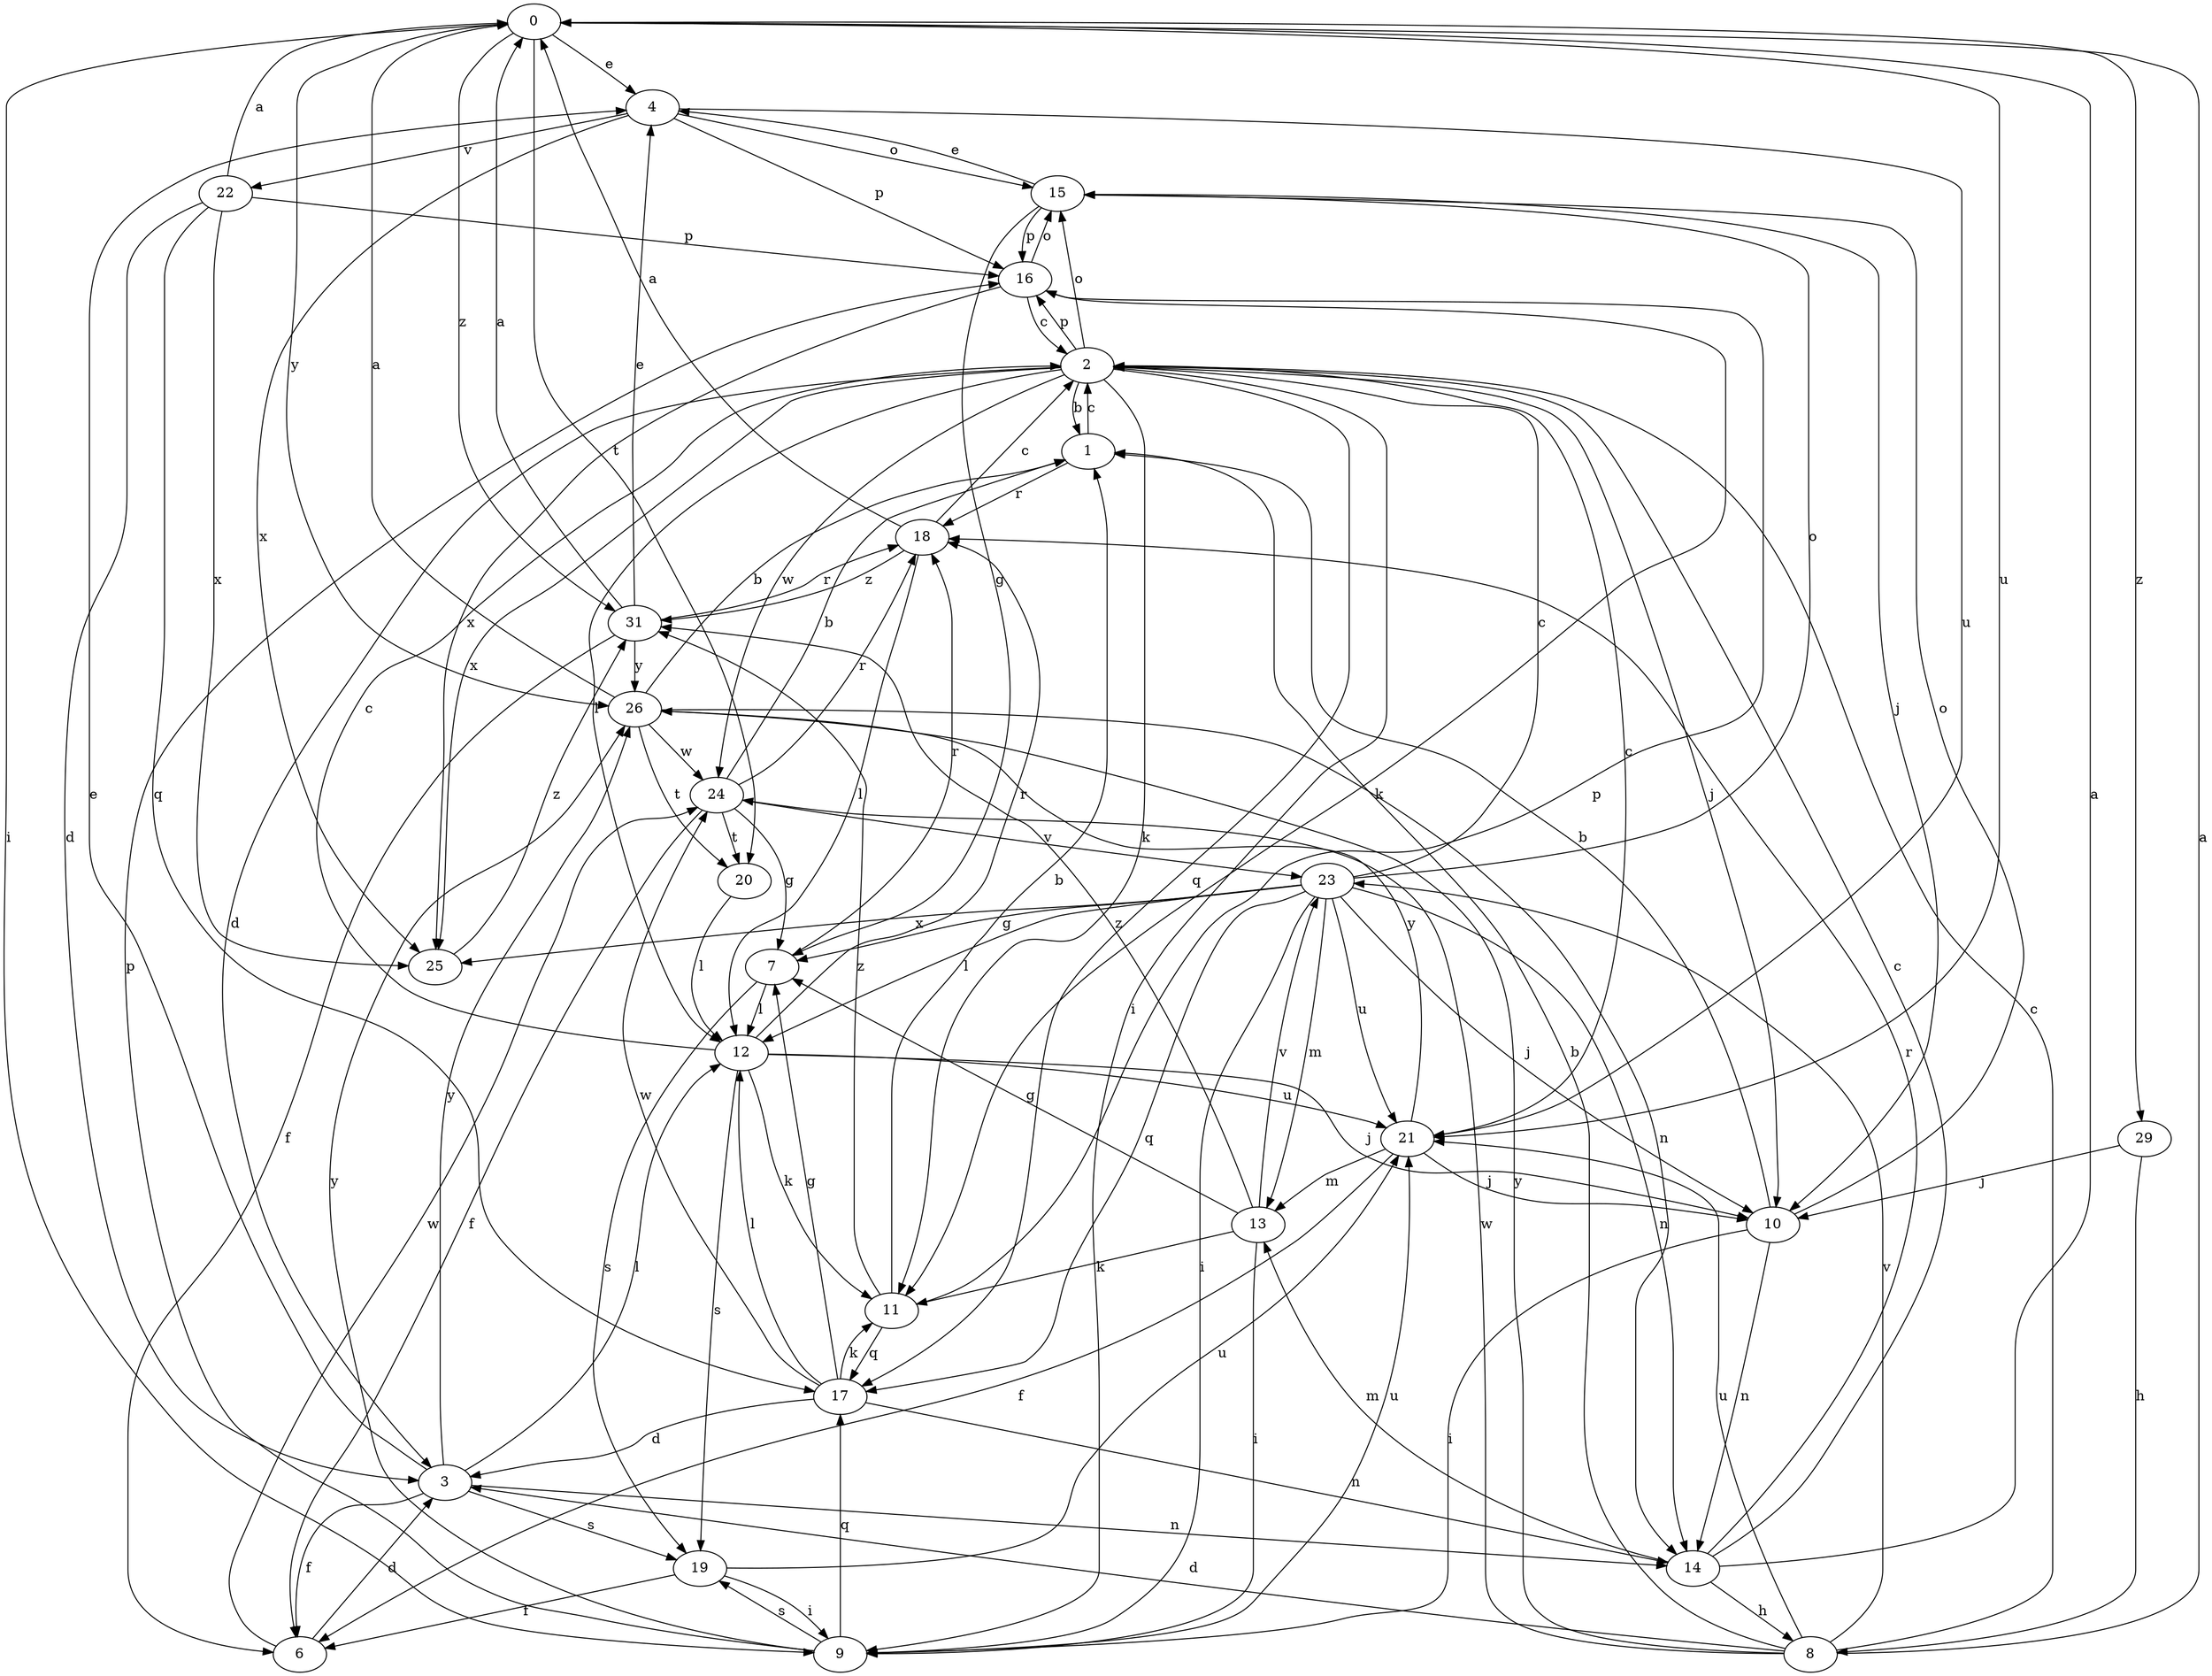 strict digraph  {
0;
1;
2;
3;
4;
6;
7;
8;
9;
10;
11;
12;
13;
14;
15;
16;
17;
18;
19;
20;
21;
22;
23;
24;
25;
26;
29;
31;
0 -> 4  [label=e];
0 -> 9  [label=i];
0 -> 20  [label=t];
0 -> 21  [label=u];
0 -> 26  [label=y];
0 -> 29  [label=z];
0 -> 31  [label=z];
1 -> 2  [label=c];
1 -> 18  [label=r];
2 -> 1  [label=b];
2 -> 3  [label=d];
2 -> 9  [label=i];
2 -> 10  [label=j];
2 -> 11  [label=k];
2 -> 12  [label=l];
2 -> 15  [label=o];
2 -> 16  [label=p];
2 -> 17  [label=q];
2 -> 24  [label=w];
2 -> 25  [label=x];
3 -> 4  [label=e];
3 -> 6  [label=f];
3 -> 12  [label=l];
3 -> 14  [label=n];
3 -> 19  [label=s];
3 -> 26  [label=y];
4 -> 15  [label=o];
4 -> 16  [label=p];
4 -> 21  [label=u];
4 -> 22  [label=v];
4 -> 25  [label=x];
6 -> 3  [label=d];
6 -> 24  [label=w];
7 -> 12  [label=l];
7 -> 18  [label=r];
7 -> 19  [label=s];
8 -> 0  [label=a];
8 -> 1  [label=b];
8 -> 2  [label=c];
8 -> 3  [label=d];
8 -> 21  [label=u];
8 -> 23  [label=v];
8 -> 24  [label=w];
8 -> 26  [label=y];
9 -> 16  [label=p];
9 -> 17  [label=q];
9 -> 19  [label=s];
9 -> 21  [label=u];
9 -> 26  [label=y];
10 -> 1  [label=b];
10 -> 9  [label=i];
10 -> 14  [label=n];
10 -> 15  [label=o];
11 -> 1  [label=b];
11 -> 16  [label=p];
11 -> 17  [label=q];
11 -> 31  [label=z];
12 -> 2  [label=c];
12 -> 10  [label=j];
12 -> 11  [label=k];
12 -> 18  [label=r];
12 -> 19  [label=s];
12 -> 21  [label=u];
13 -> 7  [label=g];
13 -> 9  [label=i];
13 -> 11  [label=k];
13 -> 23  [label=v];
13 -> 31  [label=z];
14 -> 0  [label=a];
14 -> 2  [label=c];
14 -> 8  [label=h];
14 -> 13  [label=m];
14 -> 18  [label=r];
15 -> 4  [label=e];
15 -> 7  [label=g];
15 -> 10  [label=j];
15 -> 16  [label=p];
16 -> 2  [label=c];
16 -> 11  [label=k];
16 -> 15  [label=o];
16 -> 25  [label=x];
17 -> 3  [label=d];
17 -> 7  [label=g];
17 -> 11  [label=k];
17 -> 12  [label=l];
17 -> 14  [label=n];
17 -> 24  [label=w];
18 -> 0  [label=a];
18 -> 2  [label=c];
18 -> 12  [label=l];
18 -> 31  [label=z];
19 -> 6  [label=f];
19 -> 9  [label=i];
19 -> 21  [label=u];
20 -> 12  [label=l];
21 -> 2  [label=c];
21 -> 6  [label=f];
21 -> 10  [label=j];
21 -> 13  [label=m];
21 -> 26  [label=y];
22 -> 0  [label=a];
22 -> 3  [label=d];
22 -> 16  [label=p];
22 -> 17  [label=q];
22 -> 25  [label=x];
23 -> 2  [label=c];
23 -> 7  [label=g];
23 -> 9  [label=i];
23 -> 10  [label=j];
23 -> 12  [label=l];
23 -> 13  [label=m];
23 -> 14  [label=n];
23 -> 15  [label=o];
23 -> 17  [label=q];
23 -> 21  [label=u];
23 -> 25  [label=x];
24 -> 1  [label=b];
24 -> 6  [label=f];
24 -> 7  [label=g];
24 -> 18  [label=r];
24 -> 20  [label=t];
24 -> 23  [label=v];
25 -> 31  [label=z];
26 -> 0  [label=a];
26 -> 1  [label=b];
26 -> 14  [label=n];
26 -> 20  [label=t];
26 -> 24  [label=w];
29 -> 8  [label=h];
29 -> 10  [label=j];
31 -> 0  [label=a];
31 -> 4  [label=e];
31 -> 6  [label=f];
31 -> 18  [label=r];
31 -> 26  [label=y];
}
